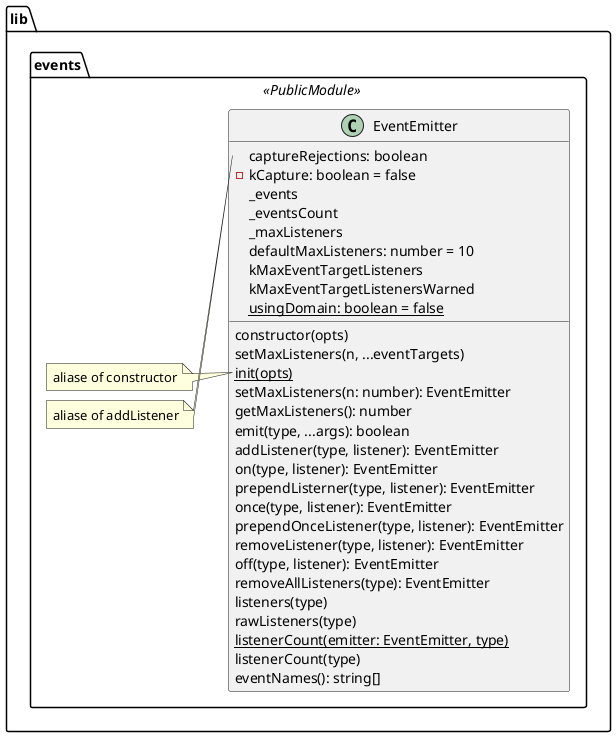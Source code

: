 @startuml events

namespace lib {
  namespace events<<PublicModule>> {
    class EventEmitter {
      captureRejections: boolean
      -kCapture: boolean = false
      _events
      _eventsCount
      _maxListeners
      defaultMaxListeners: number = 10
      kMaxEventTargetListeners
      kMaxEventTargetListenersWarned
      {static} usingDomain: boolean = false
      constructor(opts)
      setMaxListeners(n, ...eventTargets)
      {static} init(opts)
      setMaxListeners(n: number): EventEmitter
      getMaxListeners(): number
      emit(type, ...args): boolean
      addListener(type, listener): EventEmitter
      on(type, listener): EventEmitter
      prependListerner(type, listener): EventEmitter
      once(type, listener): EventEmitter
      prependOnceListener(type, listener): EventEmitter
      removeListener(type, listener): EventEmitter
      off(type, listener): EventEmitter
      removeAllListeners(type): EventEmitter
      listeners(type)
      rawListeners(type)
      {static} listenerCount(emitter: EventEmitter, type)
      listenerCount(type)
      eventNames(): string[]
    }

    note left of EventEmitter::init
      aliase of constructor
    endnote

    note left of EventEmitter::on
      aliase of addListener
    endnote
  }
}

@enduml
